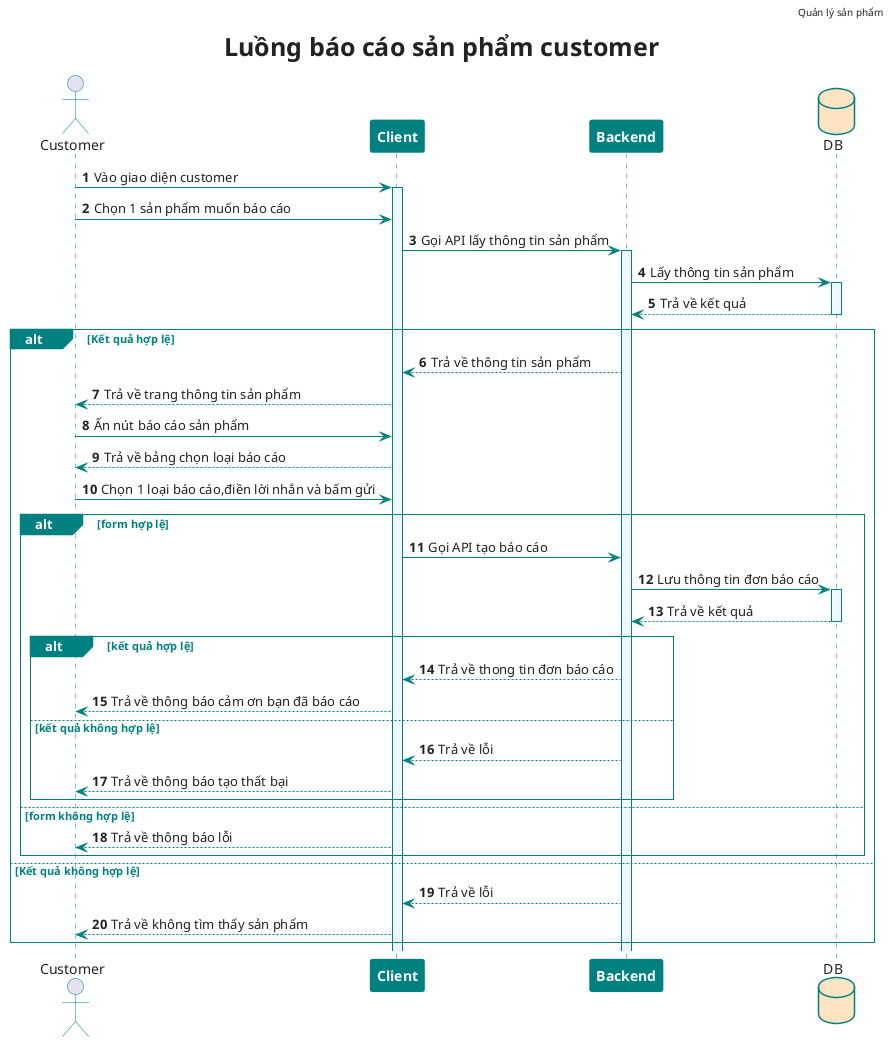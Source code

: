 @startuml
skinparam shadowing false
skinparam responseMessageBelowArrow false
skinparam DefaultFontColor #222
skinparam TitleFontSize 25
skinparam NoteBorderColor #teal
skinparam NoteBackgroundColor #powderblue
skinparam NoteFontColor #444
skinparam DatabaseBorderColor #teal
skinparam DatabaseBackgroundColor #bisque

skinparam sequence {
  ParticipantBorderThickness 1
  ParticipantBorderColor #teal
  ParticipantBackgroundColor #teal
  ParticipantFontColor #white
  ParticipantFontSize 14
  ParticipantFontStyle bold
  LifeLineBorderColor #teal
  LifeLineBackgroundColor #aliceblue
  ArrowColor #teal
  ActorBorderColor #teal
  GroupBorderThickness 1
  GroupBorderColor #teal
  GroupHeaderFontColor #white
  GroupBackgroundColor #teal
  GroupFontColor #teal
}

header Quản lý sản phẩm
title Luồng báo cáo sản phẩm customer
autonumber

actor "Customer" as customer
participant "Client" as client
participant "Backend" as be
database DB
customer -> client++: Vào giao diện customer
customer -> client: Chọn 1 sản phẩm muốn báo cáo
client -> be++: Gọi API lấy thông tin sản phẩm
be -> DB++: Lấy thông tin sản phẩm
DB --> be:Trả về kết quả
DB--
alt Kết quả hợp lệ
be --> client: Trả về thông tin sản phẩm
client --> customer: Trả về trang thông tin sản phẩm
customer -> client: Ấn nút báo cáo sản phẩm
client --> customer: Trả về bảng chọn loại báo cáo
customer -> client: Chọn 1 loại báo cáo,điền lời nhắn và bấm gửi
alt form hợp lệ
client -> be: Gọi API tạo báo cáo
be -> DB++: Lưu thông tin đơn báo cáo
DB --> be: Trả về kết quả
DB--
alt kết quả hợp lệ
be --> client: Trả về thong tin đơn báo cáo
client --> customer: Trả về thông báo cảm ơn bạn đã báo cáo
else kết quả không hợp lệ
be --> client: Trả về lỗi
client --> customer: Trả về thông báo tạo thất bại
end
else form không hợp lệ
client --> customer: Trả về thông báo lỗi
end
else Kết quả không hợp lệ
be --> client: Trả về lỗi
client --> customer: Trả về không tìm thấy sản phẩm
end


@enduml